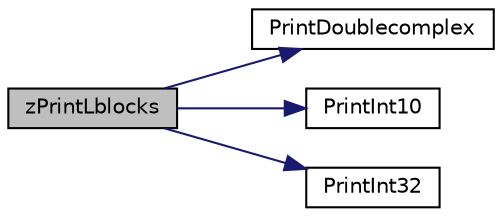 digraph "zPrintLblocks"
{
 // LATEX_PDF_SIZE
  edge [fontname="Helvetica",fontsize="10",labelfontname="Helvetica",labelfontsize="10"];
  node [fontname="Helvetica",fontsize="10",shape=record];
  rankdir="LR";
  Node1 [label="zPrintLblocks",height=0.2,width=0.4,color="black", fillcolor="grey75", style="filled", fontcolor="black",tooltip="Print the blocks in the factored matrix L."];
  Node1 -> Node2 [color="midnightblue",fontsize="10",style="solid",fontname="Helvetica"];
  Node2 [label="PrintDoublecomplex",height=0.2,width=0.4,color="black", fillcolor="white", style="filled",URL="$zutil__dist_8c.html#a6088686c8a9cd977cd9e8736ce3139f4",tooltip=" "];
  Node1 -> Node3 [color="midnightblue",fontsize="10",style="solid",fontname="Helvetica"];
  Node3 [label="PrintInt10",height=0.2,width=0.4,color="black", fillcolor="white", style="filled",URL="$superlu__defs_8h.html#ab03f0fccabf0c7a84b0e2c99c2988809",tooltip=" "];
  Node1 -> Node4 [color="midnightblue",fontsize="10",style="solid",fontname="Helvetica"];
  Node4 [label="PrintInt32",height=0.2,width=0.4,color="black", fillcolor="white", style="filled",URL="$superlu__defs_8h.html#a84585d254b15455fcc1a025233abc710",tooltip=" "];
}
